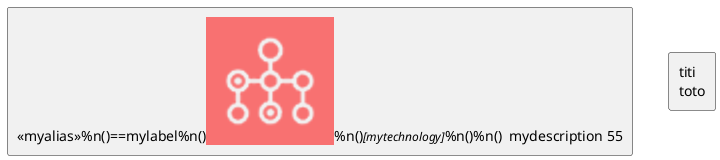 {
  "sha1": "pncv5vus12056wc66cahdqto5conmr4",
  "insertion": {
    "when": "2024-06-04T17:28:41.480Z",
    "user": "plantuml@gmail.com"
  }
}
@startuml

sprite $Batch [64x64/16z] {
xLQ7bjim30CdzFzVtEV1iErPkJpT7iYm5aWDKERujFZ5Bp8YkSvM011VfMzSDy2Mw1JidbCGAtmllmbPuIkoImjyGUsyBV4LV95_Xny50bpW4uTRAjOKu81b
Xa0vbX3OKFG5C0IMNLyxXA_3PvW5hqHSOFBP_Ovk4036hYi0pJdTCgqD6A0g4FQ0hOwygxSikGOanw11AuvtomxXjNiRDECmn21xxTkJP0N4tdy1Gmu5T2GW
6ygFL_sqbx3NvA_FVtt_ri_F1CZNra-10TpNhvVr2KGcyVCOdoBySlpv-jC1ZSVveO36_Fwb0UASqGqG0QpfJgP2Eo60u59-fLVozhhdNk2WTeDpq2O6AAL_
uV7KGPNO2lya17gz1pMiD1VmFNH9IBLNe3xA3q07eNsMy_WdXESwU4jRmddEk-FUuPFjjthiqAEGVUz8rlqmsK1nhtYlklvp7vWRfka0jUNITUdTzgxFyzLx
-Ikh_YdmYr_y0G
}

!unquoted function $ffoo5($alias, $description="", $label="", $technology="", $scale=1, $colour="red")
!return 'rectangle "<<' + $alias + '>>%n()==' + $label+ '%n()<color:' + $colour + '><$Batch' + '*' +  \
 $scale + '></color>%n()//<size:12>[' + $technology + ']</size>//%n()%n()  ' + $description + ' 55" as 5'
!endfunction

$ffoo5(myalias, mydescription, mylabel, mytechnology, 2)

rectangle foo3 as "
titi
toto"

@enduml
